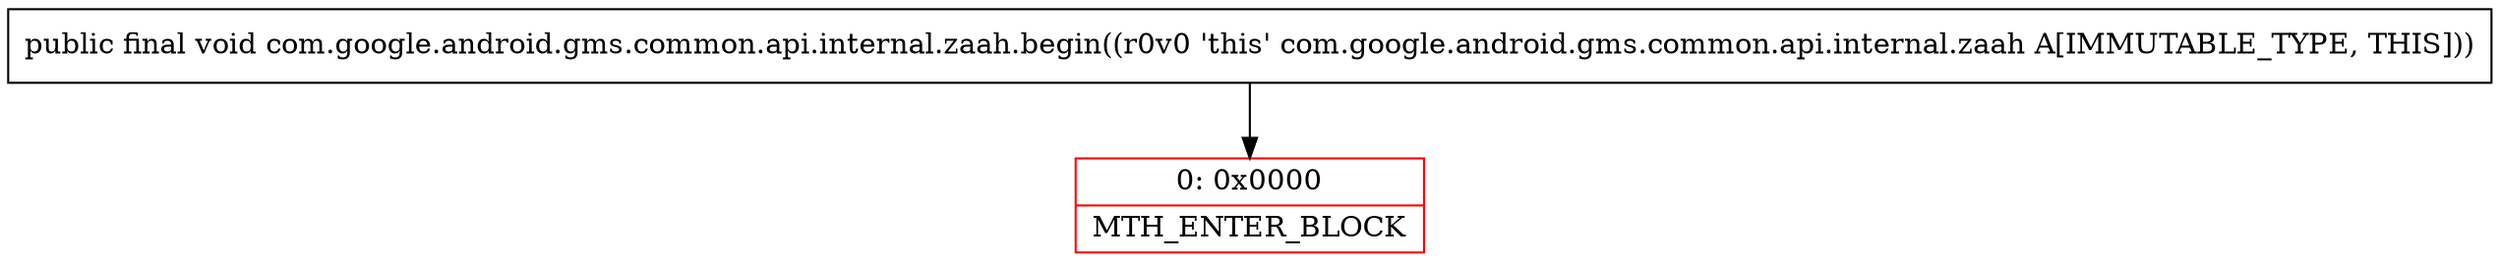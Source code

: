 digraph "CFG forcom.google.android.gms.common.api.internal.zaah.begin()V" {
subgraph cluster_Region_700107193 {
label = "R(0)";
node [shape=record,color=blue];
}
Node_0 [shape=record,color=red,label="{0\:\ 0x0000|MTH_ENTER_BLOCK\l}"];
MethodNode[shape=record,label="{public final void com.google.android.gms.common.api.internal.zaah.begin((r0v0 'this' com.google.android.gms.common.api.internal.zaah A[IMMUTABLE_TYPE, THIS])) }"];
MethodNode -> Node_0;
}

